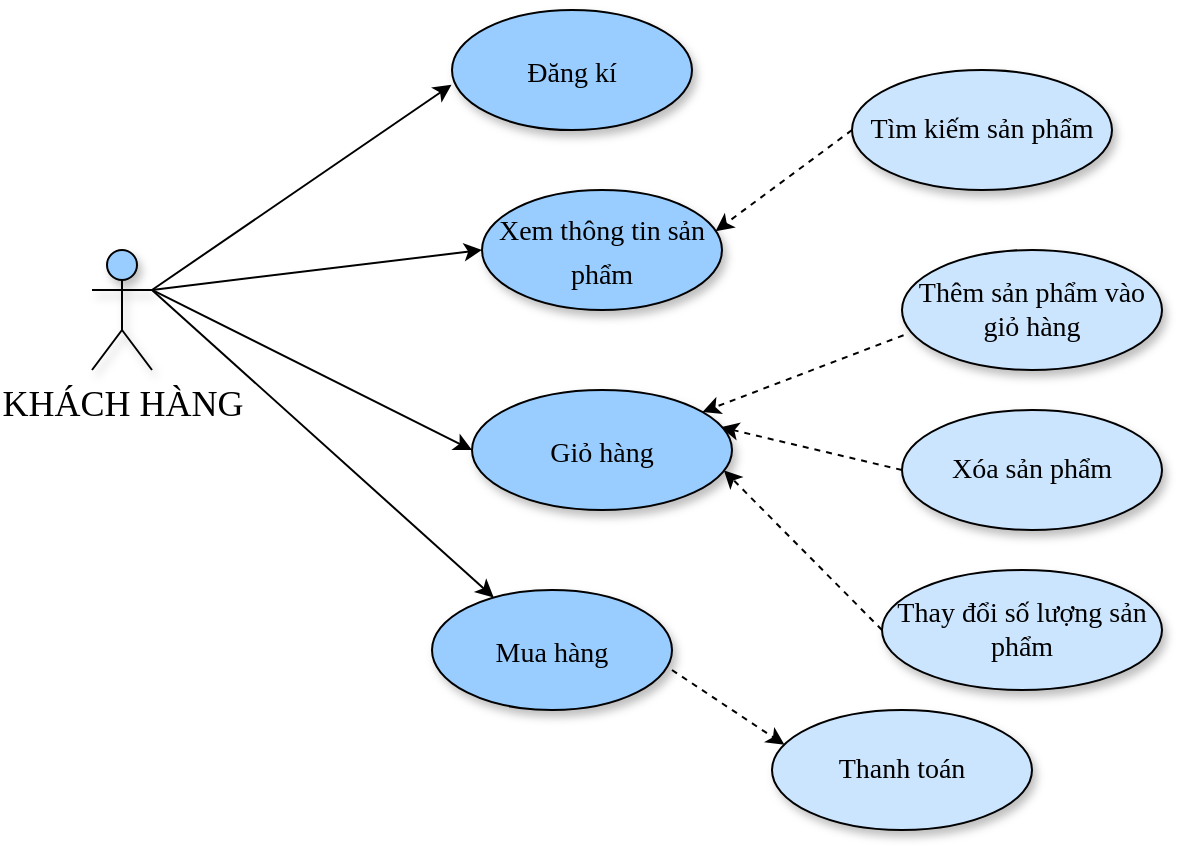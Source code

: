 <mxfile version="20.6.2" type="device"><diagram id="G9oAOXkCCF12Q3-6O6cM" name="Trang-1"><mxGraphModel dx="1275" dy="579" grid="1" gridSize="10" guides="1" tooltips="1" connect="1" arrows="1" fold="1" page="1" pageScale="1" pageWidth="827" pageHeight="1169" math="0" shadow="0"><root><mxCell id="0"/><mxCell id="1" parent="0"/><mxCell id="r_QLDBOLIb2Qu6jFdg44-1" value="&lt;font face=&quot;Times New Roman&quot;&gt;&lt;span style=&quot;font-size: 18px;&quot;&gt;KHÁCH HÀNG&lt;/span&gt;&lt;/font&gt;" style="shape=umlActor;verticalLabelPosition=bottom;verticalAlign=top;html=1;outlineConnect=0;shadow=1;fillColor=#99CCFF;" parent="1" vertex="1"><mxGeometry x="50" y="200" width="30" height="60" as="geometry"/></mxCell><mxCell id="r_QLDBOLIb2Qu6jFdg44-2" value="&lt;span style=&quot;font-size: 14px;&quot;&gt;Xem thông tin sản phẩm&lt;/span&gt;" style="ellipse;whiteSpace=wrap;html=1;shadow=1;fontFamily=Times New Roman;fontSize=18;fillColor=#99CCFF;" parent="1" vertex="1"><mxGeometry x="245" y="170" width="120" height="60" as="geometry"/></mxCell><mxCell id="r_QLDBOLIb2Qu6jFdg44-3" value="&lt;span style=&quot;font-size: 14px;&quot;&gt;Giỏ hàng&lt;/span&gt;" style="ellipse;whiteSpace=wrap;html=1;shadow=1;fontFamily=Times New Roman;fontSize=18;fillColor=#99CCFF;" parent="1" vertex="1"><mxGeometry x="240" y="270" width="130" height="60" as="geometry"/></mxCell><mxCell id="r_QLDBOLIb2Qu6jFdg44-7" value="Thêm sản phẩm vào giỏ hàng" style="ellipse;whiteSpace=wrap;html=1;shadow=1;fontFamily=Times New Roman;fontSize=14;fillColor=#CCE5FF;" parent="1" vertex="1"><mxGeometry x="455" y="200" width="130" height="60" as="geometry"/></mxCell><mxCell id="r_QLDBOLIb2Qu6jFdg44-10" value="" style="endArrow=classic;html=1;rounded=0;fontFamily=Times New Roman;fontSize=14;entryX=0;entryY=0.5;entryDx=0;entryDy=0;exitX=1;exitY=0.333;exitDx=0;exitDy=0;exitPerimeter=0;" parent="1" source="r_QLDBOLIb2Qu6jFdg44-1" target="r_QLDBOLIb2Qu6jFdg44-2" edge="1"><mxGeometry width="50" height="50" relative="1" as="geometry"><mxPoint x="70" y="230" as="sourcePoint"/><mxPoint x="120" y="180" as="targetPoint"/></mxGeometry></mxCell><mxCell id="r_QLDBOLIb2Qu6jFdg44-11" value="" style="endArrow=classic;html=1;rounded=0;fontFamily=Times New Roman;fontSize=14;entryX=0;entryY=0.5;entryDx=0;entryDy=0;exitX=1;exitY=0.333;exitDx=0;exitDy=0;exitPerimeter=0;" parent="1" source="r_QLDBOLIb2Qu6jFdg44-1" target="r_QLDBOLIb2Qu6jFdg44-3" edge="1"><mxGeometry width="50" height="50" relative="1" as="geometry"><mxPoint x="80" y="240" as="sourcePoint"/><mxPoint x="220" y="120" as="targetPoint"/></mxGeometry></mxCell><mxCell id="T2CHuNPuZiGDX_JXIXxd-3" value="Xóa sản phẩm" style="ellipse;whiteSpace=wrap;html=1;shadow=1;fontFamily=Times New Roman;fontSize=14;fillColor=#CCE5FF;" parent="1" vertex="1"><mxGeometry x="455" y="280" width="130" height="60" as="geometry"/></mxCell><mxCell id="T2CHuNPuZiGDX_JXIXxd-4" value="Thay đổi số lượng sản phẩm" style="ellipse;whiteSpace=wrap;html=1;shadow=1;fontFamily=Times New Roman;fontSize=14;fillColor=#CCE5FF;" parent="1" vertex="1"><mxGeometry x="445" y="360" width="140" height="60" as="geometry"/></mxCell><mxCell id="T2CHuNPuZiGDX_JXIXxd-5" value="" style="endArrow=classic;html=1;rounded=0;dashed=1;exitX=0.006;exitY=0.71;exitDx=0;exitDy=0;exitPerimeter=0;" parent="1" source="r_QLDBOLIb2Qu6jFdg44-7" target="r_QLDBOLIb2Qu6jFdg44-3" edge="1"><mxGeometry width="50" height="50" relative="1" as="geometry"><mxPoint x="400" y="200" as="sourcePoint"/><mxPoint x="450" y="150" as="targetPoint"/></mxGeometry></mxCell><mxCell id="T2CHuNPuZiGDX_JXIXxd-6" value="" style="endArrow=classic;html=1;rounded=0;dashed=1;exitX=0;exitY=0.5;exitDx=0;exitDy=0;entryX=0.957;entryY=0.31;entryDx=0;entryDy=0;entryPerimeter=0;" parent="1" source="T2CHuNPuZiGDX_JXIXxd-3" target="r_QLDBOLIb2Qu6jFdg44-3" edge="1"><mxGeometry width="50" height="50" relative="1" as="geometry"><mxPoint x="410" y="210" as="sourcePoint"/><mxPoint x="337.308" y="301.822" as="targetPoint"/></mxGeometry></mxCell><mxCell id="T2CHuNPuZiGDX_JXIXxd-7" value="" style="endArrow=classic;html=1;rounded=0;dashed=1;exitX=0;exitY=0.5;exitDx=0;exitDy=0;entryX=0.969;entryY=0.67;entryDx=0;entryDy=0;entryPerimeter=0;" parent="1" source="T2CHuNPuZiGDX_JXIXxd-4" target="r_QLDBOLIb2Qu6jFdg44-3" edge="1"><mxGeometry width="50" height="50" relative="1" as="geometry"><mxPoint x="420" y="220" as="sourcePoint"/><mxPoint x="347.308" y="311.822" as="targetPoint"/></mxGeometry></mxCell><mxCell id="D0Cb3LWhiO9d--gk0ST2-1" value="&lt;span style=&quot;font-size: 14px;&quot;&gt;Đăng kí&lt;/span&gt;" style="ellipse;whiteSpace=wrap;html=1;shadow=1;fontFamily=Times New Roman;fontSize=18;fillColor=#99CCFF;" vertex="1" parent="1"><mxGeometry x="230" y="80" width="120" height="60" as="geometry"/></mxCell><mxCell id="D0Cb3LWhiO9d--gk0ST2-2" value="" style="endArrow=classic;html=1;rounded=0;fontFamily=Times New Roman;fontSize=14;entryX=-0.002;entryY=0.623;entryDx=0;entryDy=0;entryPerimeter=0;" edge="1" parent="1" target="D0Cb3LWhiO9d--gk0ST2-1"><mxGeometry width="50" height="50" relative="1" as="geometry"><mxPoint x="80" y="220" as="sourcePoint"/><mxPoint x="250" y="130" as="targetPoint"/></mxGeometry></mxCell><mxCell id="D0Cb3LWhiO9d--gk0ST2-3" value="Tìm kiếm sản phẩm" style="ellipse;whiteSpace=wrap;html=1;shadow=1;fontFamily=Times New Roman;fontSize=14;fillColor=#CCE5FF;" vertex="1" parent="1"><mxGeometry x="430" y="110" width="130" height="60" as="geometry"/></mxCell><mxCell id="D0Cb3LWhiO9d--gk0ST2-4" value="" style="endArrow=classic;html=1;rounded=0;dashed=1;exitX=0;exitY=0.5;exitDx=0;exitDy=0;entryX=0.973;entryY=0.343;entryDx=0;entryDy=0;entryPerimeter=0;" edge="1" parent="1" source="D0Cb3LWhiO9d--gk0ST2-3" target="r_QLDBOLIb2Qu6jFdg44-2"><mxGeometry width="50" height="50" relative="1" as="geometry"><mxPoint x="465.78" y="252.6" as="sourcePoint"/><mxPoint x="358.459" y="307.691" as="targetPoint"/></mxGeometry></mxCell><mxCell id="D0Cb3LWhiO9d--gk0ST2-5" value="&lt;span style=&quot;font-size: 14px;&quot;&gt;Mua hàng&lt;/span&gt;" style="ellipse;whiteSpace=wrap;html=1;shadow=1;fontFamily=Times New Roman;fontSize=18;fillColor=#99CCFF;" vertex="1" parent="1"><mxGeometry x="220" y="370" width="120" height="60" as="geometry"/></mxCell><mxCell id="D0Cb3LWhiO9d--gk0ST2-6" value="" style="endArrow=classic;html=1;rounded=0;fontFamily=Times New Roman;fontSize=14;exitX=1;exitY=0.333;exitDx=0;exitDy=0;exitPerimeter=0;" edge="1" parent="1" source="r_QLDBOLIb2Qu6jFdg44-1" target="D0Cb3LWhiO9d--gk0ST2-5"><mxGeometry width="50" height="50" relative="1" as="geometry"><mxPoint x="90" y="230" as="sourcePoint"/><mxPoint x="230" y="380" as="targetPoint"/></mxGeometry></mxCell><mxCell id="D0Cb3LWhiO9d--gk0ST2-7" value="Thanh toán" style="ellipse;whiteSpace=wrap;html=1;shadow=1;fontFamily=Times New Roman;fontSize=14;fillColor=#CCE5FF;" vertex="1" parent="1"><mxGeometry x="390" y="430" width="130" height="60" as="geometry"/></mxCell><mxCell id="D0Cb3LWhiO9d--gk0ST2-8" value="" style="endArrow=classic;html=1;rounded=0;dashed=1;entryX=0.048;entryY=0.29;entryDx=0;entryDy=0;entryPerimeter=0;" edge="1" parent="1" target="D0Cb3LWhiO9d--gk0ST2-7"><mxGeometry width="50" height="50" relative="1" as="geometry"><mxPoint x="340" y="410" as="sourcePoint"/><mxPoint x="375.97" y="320.2" as="targetPoint"/></mxGeometry></mxCell></root></mxGraphModel></diagram></mxfile>